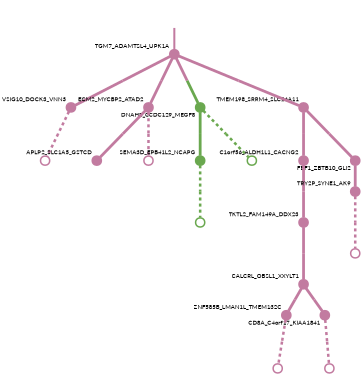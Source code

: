 strict digraph  {
graph[splines=false]; nodesep=0.7; rankdir=TB; ranksep=0.6; forcelabels=true; dpi=600; size=2.5;
0 [color="#c27ba0ff", fillcolor="#c27ba0ff", fixedsize=true, fontname=Lato, fontsize="12pt", height="0.25", label="", penwidth=3, shape=circle, style=filled, xlabel=TGM7_ADAMTSL4_UPK1A];
1 [color="#c27ba0ff", fillcolor="#c27ba0ff", fixedsize=true, fontname=Lato, fontsize="12pt", height="0.25", label="", penwidth=3, shape=circle, style=filled, xlabel=VSIG10_DOCK3_VNN3];
3 [color="#c27ba0ff", fillcolor="#c27ba0ff", fixedsize=true, fontname=Lato, fontsize="12pt", height="0.25", label="", penwidth=3, shape=circle, style=filled, xlabel=ECM2_MYCBP2_ATAD2];
9 [color="#6aa84fff", fillcolor="#6aa84fff", fixedsize=true, fontname=Lato, fontsize="12pt", height="0.25", label="", penwidth=3, shape=circle, style=filled, xlabel=DNAH8_CCDC129_MEGF8];
10 [color="#c27ba0ff", fillcolor="#c27ba0ff", fixedsize=true, fontname=Lato, fontsize="12pt", height="0.25", label="", penwidth=3, shape=circle, style=filled, xlabel=TMEM198_SRRM4_SLC26A11];
16 [color="#c27ba0ff", fillcolor="#c27ba0ff", fixedsize=true, fontname=Lato, fontsize="12pt", height="0.25", label="", penwidth=3, shape=circle, style=solid, xlabel=""];
2 [color="#c27ba0ff", fillcolor="#c27ba0ff", fixedsize=true, fontname=Lato, fontsize="12pt", height="0.25", label="", penwidth=3, shape=circle, style=filled, xlabel=C1orf56_ALDH1L1_CACNG2];
8 [color="#c27ba0ff", fillcolor="#c27ba0ff", fixedsize=true, fontname=Lato, fontsize="12pt", height="0.25", label="", penwidth=3, shape=circle, style=filled, xlabel=TKTL2_FAM149A_DDX23];
4 [color="#c27ba0ff", fillcolor="#c27ba0ff", fixedsize=true, fontname=Lato, fontsize="12pt", height="0.25", label="", penwidth=3, shape=circle, style=filled, xlabel=APLP2_SLC1A5_GSTCD];
17 [color="#c27ba0ff", fillcolor="#c27ba0ff", fixedsize=true, fontname=Lato, fontsize="12pt", height="0.25", label="", penwidth=3, shape=circle, style=solid, xlabel=""];
5 [color="#6aa84fff", fillcolor="#6aa84fff", fixedsize=true, fontname=Lato, fontsize="12pt", height="0.25", label="", penwidth=3, shape=circle, style=filled, xlabel=SEMA3D_EPB41L2_NCAPG];
14 [color="#6aa84fff", fillcolor="#6aa84fff", fixedsize=true, fontname=Lato, fontsize="12pt", height="0.25", label="", penwidth=3, shape=circle, style=solid, xlabel=""];
6 [color="#c27ba0ff", fillcolor="#c27ba0ff", fixedsize=true, fontname=Lato, fontsize="12pt", height="0.25", label="", penwidth=3, shape=circle, style=filled, xlabel=FBF1_ZBTB10_GLI2];
13 [color="#c27ba0ff", fillcolor="#c27ba0ff", fixedsize=true, fontname=Lato, fontsize="12pt", height="0.25", label="", penwidth=3, shape=circle, style=filled, xlabel=TRY2P_SYNE1_AK9];
7 [color="#c27ba0ff", fillcolor="#c27ba0ff", fixedsize=true, fontname=Lato, fontsize="12pt", height="0.25", label="", penwidth=3, shape=circle, style=filled, xlabel=CALCRL_OBSL1_XXYLT1];
11 [color="#c27ba0ff", fillcolor="#c27ba0ff", fixedsize=true, fontname=Lato, fontsize="12pt", height="0.25", label="", penwidth=3, shape=circle, style=filled, xlabel=ZNF585B_LMAN1L_TMEM132C];
12 [color="#c27ba0ff", fillcolor="#c27ba0ff", fixedsize=true, fontname=Lato, fontsize="12pt", height="0.25", label="", penwidth=3, shape=circle, style=filled, xlabel=CD8A_C4orf17_KIAA1841];
15 [color="#6aa84fff", fillcolor="#6aa84fff", fixedsize=true, fontname=Lato, fontsize="12pt", height="0.25", label="", penwidth=3, shape=circle, style=solid, xlabel=""];
18 [color="#c27ba0ff", fillcolor="#c27ba0ff", fixedsize=true, fontname=Lato, fontsize="12pt", height="0.25", label="", penwidth=3, shape=circle, style=solid, xlabel=""];
19 [color="#c27ba0ff", fillcolor="#c27ba0ff", fixedsize=true, fontname=Lato, fontsize="12pt", height="0.25", label="", penwidth=3, shape=circle, style=solid, xlabel=""];
20 [color="#c27ba0ff", fillcolor="#c27ba0ff", fixedsize=true, fontname=Lato, fontsize="12pt", height="0.25", label="", penwidth=3, shape=circle, style=solid, xlabel=""];
normal [label="", penwidth=3, style=invis, xlabel=TGM7_ADAMTSL4_UPK1A];
0 -> 1  [arrowsize=0, color="#c27ba0ff;0.5:#c27ba0ff", minlen="2.0", penwidth="5.5", style=solid];
0 -> 3  [arrowsize=0, color="#c27ba0ff;0.5:#c27ba0ff", minlen="2.0", penwidth="5.5", style=solid];
0 -> 9  [arrowsize=0, color="#c27ba0ff;0.5:#6aa84fff", minlen="2.0", penwidth="5.5", style=solid];
0 -> 10  [arrowsize=0, color="#c27ba0ff;0.5:#c27ba0ff", minlen="2.0", penwidth="5.5", style=solid];
1 -> 16  [arrowsize=0, color="#c27ba0ff;0.5:#c27ba0ff", minlen="2.0", penwidth=5, style=dashed];
3 -> 4  [arrowsize=0, color="#c27ba0ff;0.5:#c27ba0ff", minlen="2.0", penwidth="5.5", style=solid];
3 -> 17  [arrowsize=0, color="#c27ba0ff;0.5:#c27ba0ff", minlen="2.0", penwidth=5, style=dashed];
9 -> 5  [arrowsize=0, color="#6aa84fff;0.5:#6aa84fff", minlen="2.0", penwidth="5.5", style=solid];
9 -> 15  [arrowsize=0, color="#6aa84fff;0.5:#6aa84fff", minlen="2.0", penwidth=5, style=dashed];
10 -> 2  [arrowsize=0, color="#c27ba0ff;0.5:#c27ba0ff", minlen="2.0", penwidth="5.5", style=solid];
10 -> 6  [arrowsize=0, color="#c27ba0ff;0.5:#c27ba0ff", minlen="2.0", penwidth="5.5", style=solid];
2 -> 8  [arrowsize=0, color="#c27ba0ff;0.5:#c27ba0ff", minlen="2.0", penwidth="5.5", style=solid];
8 -> 7  [arrowsize=0, color="#c27ba0ff;0.5:#c27ba0ff", minlen="2.0", penwidth="5.5", style=solid];
5 -> 14  [arrowsize=0, color="#6aa84fff;0.5:#6aa84fff", minlen="2.0", penwidth=5, style=dashed];
6 -> 13  [arrowsize=0, color="#c27ba0ff;0.5:#c27ba0ff", minlen="1.0", penwidth="5.5", style=solid];
13 -> 20  [arrowsize=0, color="#c27ba0ff;0.5:#c27ba0ff", minlen="2.0", penwidth=5, style=dashed];
7 -> 11  [arrowsize=0, color="#c27ba0ff;0.5:#c27ba0ff", minlen="1.6000001430511475", penwidth="5.5", style=solid];
7 -> 12  [arrowsize=0, color="#c27ba0ff;0.5:#c27ba0ff", minlen="1.0", penwidth="5.5", style=solid];
11 -> 18  [arrowsize=0, color="#c27ba0ff;0.5:#c27ba0ff", minlen="2.0", penwidth=5, style=dashed];
12 -> 19  [arrowsize=0, color="#c27ba0ff;0.5:#c27ba0ff", minlen="2.0", penwidth=5, style=dashed];
normal -> 0  [arrowsize=0, color="#c27ba0ff", label="", penwidth=4, style=solid];
}
